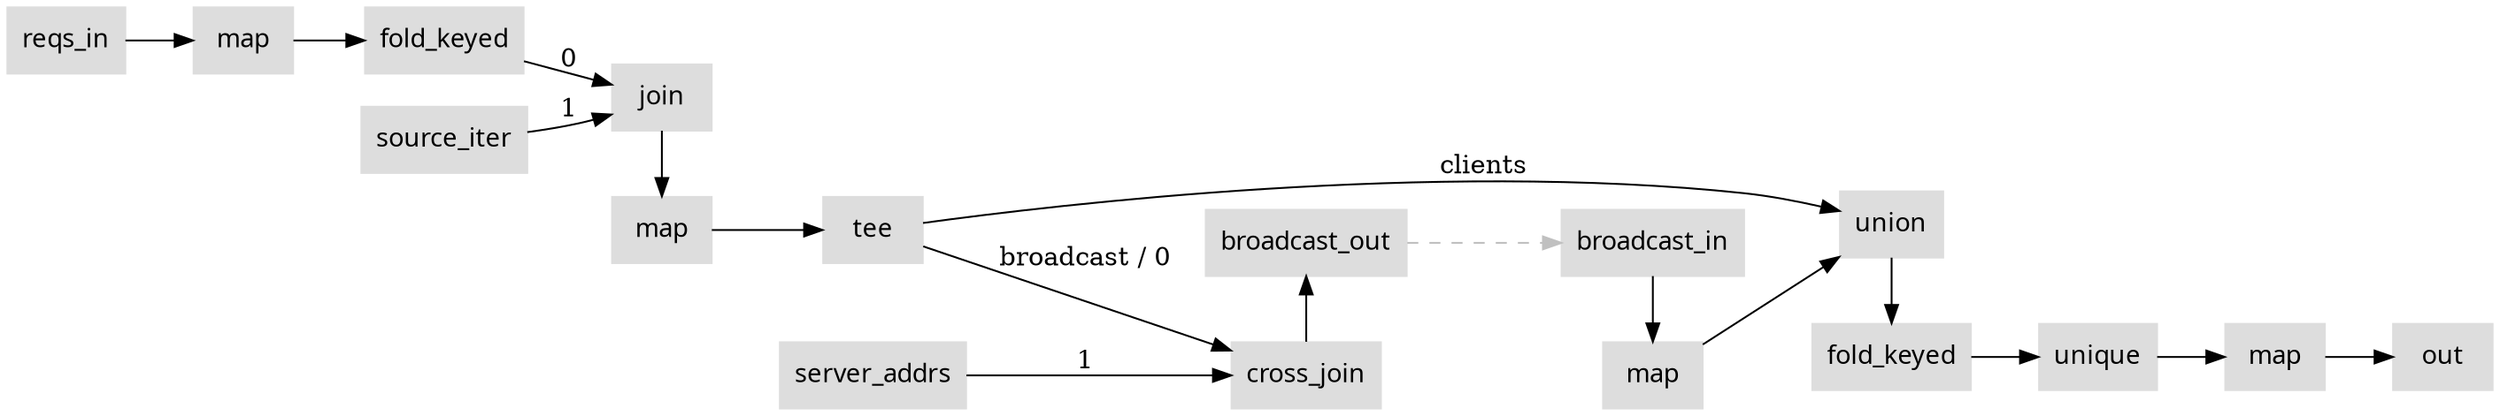digraph {
    // subgraph "cluster n1v1" {
    // fillcolor="#dddddd"
    // style=fille
    // label = "sg_1v1\nstratum 0"
    rankdir = LR;
    
    // n1v1 [label="(n1v1) source_iter(shopping_ssiv)", fontname=Monaco, shape=box, style = filled, color = "#dddddd", fontcolor = "#000000"]
    // n2v1 [label="(n2v1) map(|pair| (pair, remote_addr))", fontname=Monaco, shape=box, style = filled, color = "#dddddd", fontcolor = "#000000"]
    // n3v1 [label="(n3v1) dest_sink_serde(reqs_out)", fontname=Monaco, shape=box, style = filled, color = "#dddddd"]
    // n1v1 -> n2v1
    // n2v1 -> n3v1
    // }
    // subgraph "cluster n2v1" {
    //     fillcolor="#dddddd"
    //     style=filled
    //     label = "sg_2v1\nstratum 0"
    n4v1 [label = "reqs_in";fontname = Monaco;shape = box;style = filled;color = "#dddddd";fontcolor = "#000000";];
    // n5v1 [label="map", fontname=Monaco, shape=box, style = filled, color = "#dddddd", fontcolor = "#000000"]
    n6v1 [label = "map";fontname = Monaco;shape = box;style = filled;color = "#dddddd";fontcolor = "#000000";];
    n4v1 -> n6v1;
    // n5v1 -> n6v1
    // }
    // subgraph "cluster n3v1" {
    //     fillcolor="#dddddd"
    //     style=filled
    //     label = "sg_3v1\nstratum 1"
    n7v1 [label = "fold_keyed";fontname = Monaco;shape = box;style = filled;color = "#dddddd";fontcolor = "#000000";];
    n8v1 [label = "source_iter";fontname = Monaco;shape = box;style = filled;color = "#dddddd";fontcolor = "#000000";];
    subgraph {
        rank = same;
        n9v1 [label = "join";fontname = Monaco;shape = box;style = filled;color = "#dddddd";fontcolor = "#000000";];
        n10v1 [label = "map";fontname = Monaco;shape = box;style = filled;color = "#dddddd";fontcolor = "#000000";];
    }
    n11v1 [label = "tee";fontname = Monaco;shape = box;style = filled;color = "#dddddd";];
    n7v1 -> n9v1 [label = "0";];
    n8v1 -> n9v1 [label = "1";];
    n9v1 -> n10v1;
    n10v1 -> n11v1;
    // subgraph "cluster sg_3v1_var_lookup_class" {
    // label="var lookup_class"
    n9v1;
    n10v1;
    n11v1;
    // }
    // }
    // subgraph "cluster n4v1" {
    //     fillcolor="#dddddd"
    //     style=filled
    //     label = "sg_4v1\nstratum 1"
    n12v1 [label = "server_addrs";fontname = Monaco;shape = box;style = filled;color = "#dddddd";fontcolor = "#000000";];
    subgraph {
        rank = same;
        n13v1 [label = "cross_join";fontname = Monaco;shape = box;style = filled;color = "#dddddd";fontcolor = "#000000";];
        n14v1 [label = "broadcast_out";fontname = Monaco;shape = box;style = filled;color = "#dddddd";];
    }
    n12v1 -> n13v1 [label = "1";];
    n13v1 -> n14v1;
    // subgraph "cluster sg_4v1_var_broadcast" {
    // label="var broadcast"
    n13v1;
    n14v1;
    // }
    // }
    // subgraph "cluster n5v1" {
    //     fillcolor="#dddddd"
    //     style=filled
    //     label = "sg_5v1\nstratum 1"
    // n17v1 [label="map", fontname=Monaco, shape=box, style = filled, color = "#dddddd", fontcolor = "#000000"]
    n16v1 -> n18v1;
    // n17v1 -> n18v1
    // subgraph "cluster sg_5v1_var_all_in" {
    // label="var all_in"
    n18v1;
    // }
    // }
    // subgraph "cluster n6v1" {
    //     fillcolor="#dddddd"
    //     style=filled
    //     label = "sg_6v1\nstratum 2"
    subgraph {
        rank = same;
        n18v1 [label = "union";fontname = Monaco;shape = box;style = filled;color = "#dddddd";fontcolor = "#000000";];
        n19v1 [label = "fold_keyed";fontname = Monaco;shape = box;style = filled;color = "#dddddd";fontcolor = "#000000";];
    }
    n20v1 [label = "unique";fontname = Monaco;shape = box;style = filled;color = "#dddddd";fontcolor = "#000000";];
    n21v1 [label = "map";fontname = Monaco;shape = box;style = filled;color = "#dddddd";fontcolor = "#000000";];
    n22v1 [label = "out";fontname = Monaco;shape = box;style = filled;color = "#dddddd";];
    n19v1 -> n20v1;
    n20v1 -> n21v1;
    n21v1 -> n22v1;
    // subgraph "cluster sg_6v1_var_all_in" {
    // label="var all_in"
    n19v1;
    n20v1;
    n21v1;
    n22v1;
    // }
    // }
    // subgraph "cluster n7v1" {
    //     fillcolor="#dddddd"
    //     style=filled
    //     label = "sg_7v1\nstratum 0"
    subgraph {
        rank = same;
        n15v1 [label = "broadcast_in";fontname = Monaco;shape = box;style = filled;color = "#dddddd";fontcolor = "#000000";];
        n16v1 [label = "map";fontname = Monaco;shape = box;style = filled;color = "#dddddd";fontcolor = "#000000";];
    }
    // }
    n6v1 -> n7v1;
    n11v1 -> n18v1 [label = "clients";];
    n11v1 -> n13v1 [label = "broadcast / 0";];
    n15v1 -> n16v1;
    n18v1 -> n19v1;
    n14v1 -> n15v1 [style = dashed; color = gray;];
    // n23v1 [label="(n23v1) handoff", fontname=Monaco, shape=parallelogram, style = filled, color = "#ddddff"]
    // n23v1 -> n7v1 [arrowhead=box, color=red]
    // n24v1 [label="(n24v1) handoff", fontname=Monaco, shape=parallelogram, style = filled, color = "#ddddff"]
    // n24v1 -> n18v1
    // n25v1 [label="(n25v1) handoff", fontname=Monaco, shape=parallelogram, style = filled, color = "#ddddff"]
    // n25v1 -> n13v1 [label="0"]
    // n26v1 [label="(n26v1) handoff", fontname=Monaco, shape=parallelogram, style = filled, color = "#ddddff"]
    // n26v1 -> n19v1 [arrowhead=box, color=red]
    // n27v1 [label="(n27v1) handoff", fontname=Monaco, shape=parallelogram, style = filled, color = "#ddddff"]
    // n27v1 -> n16v1
}
